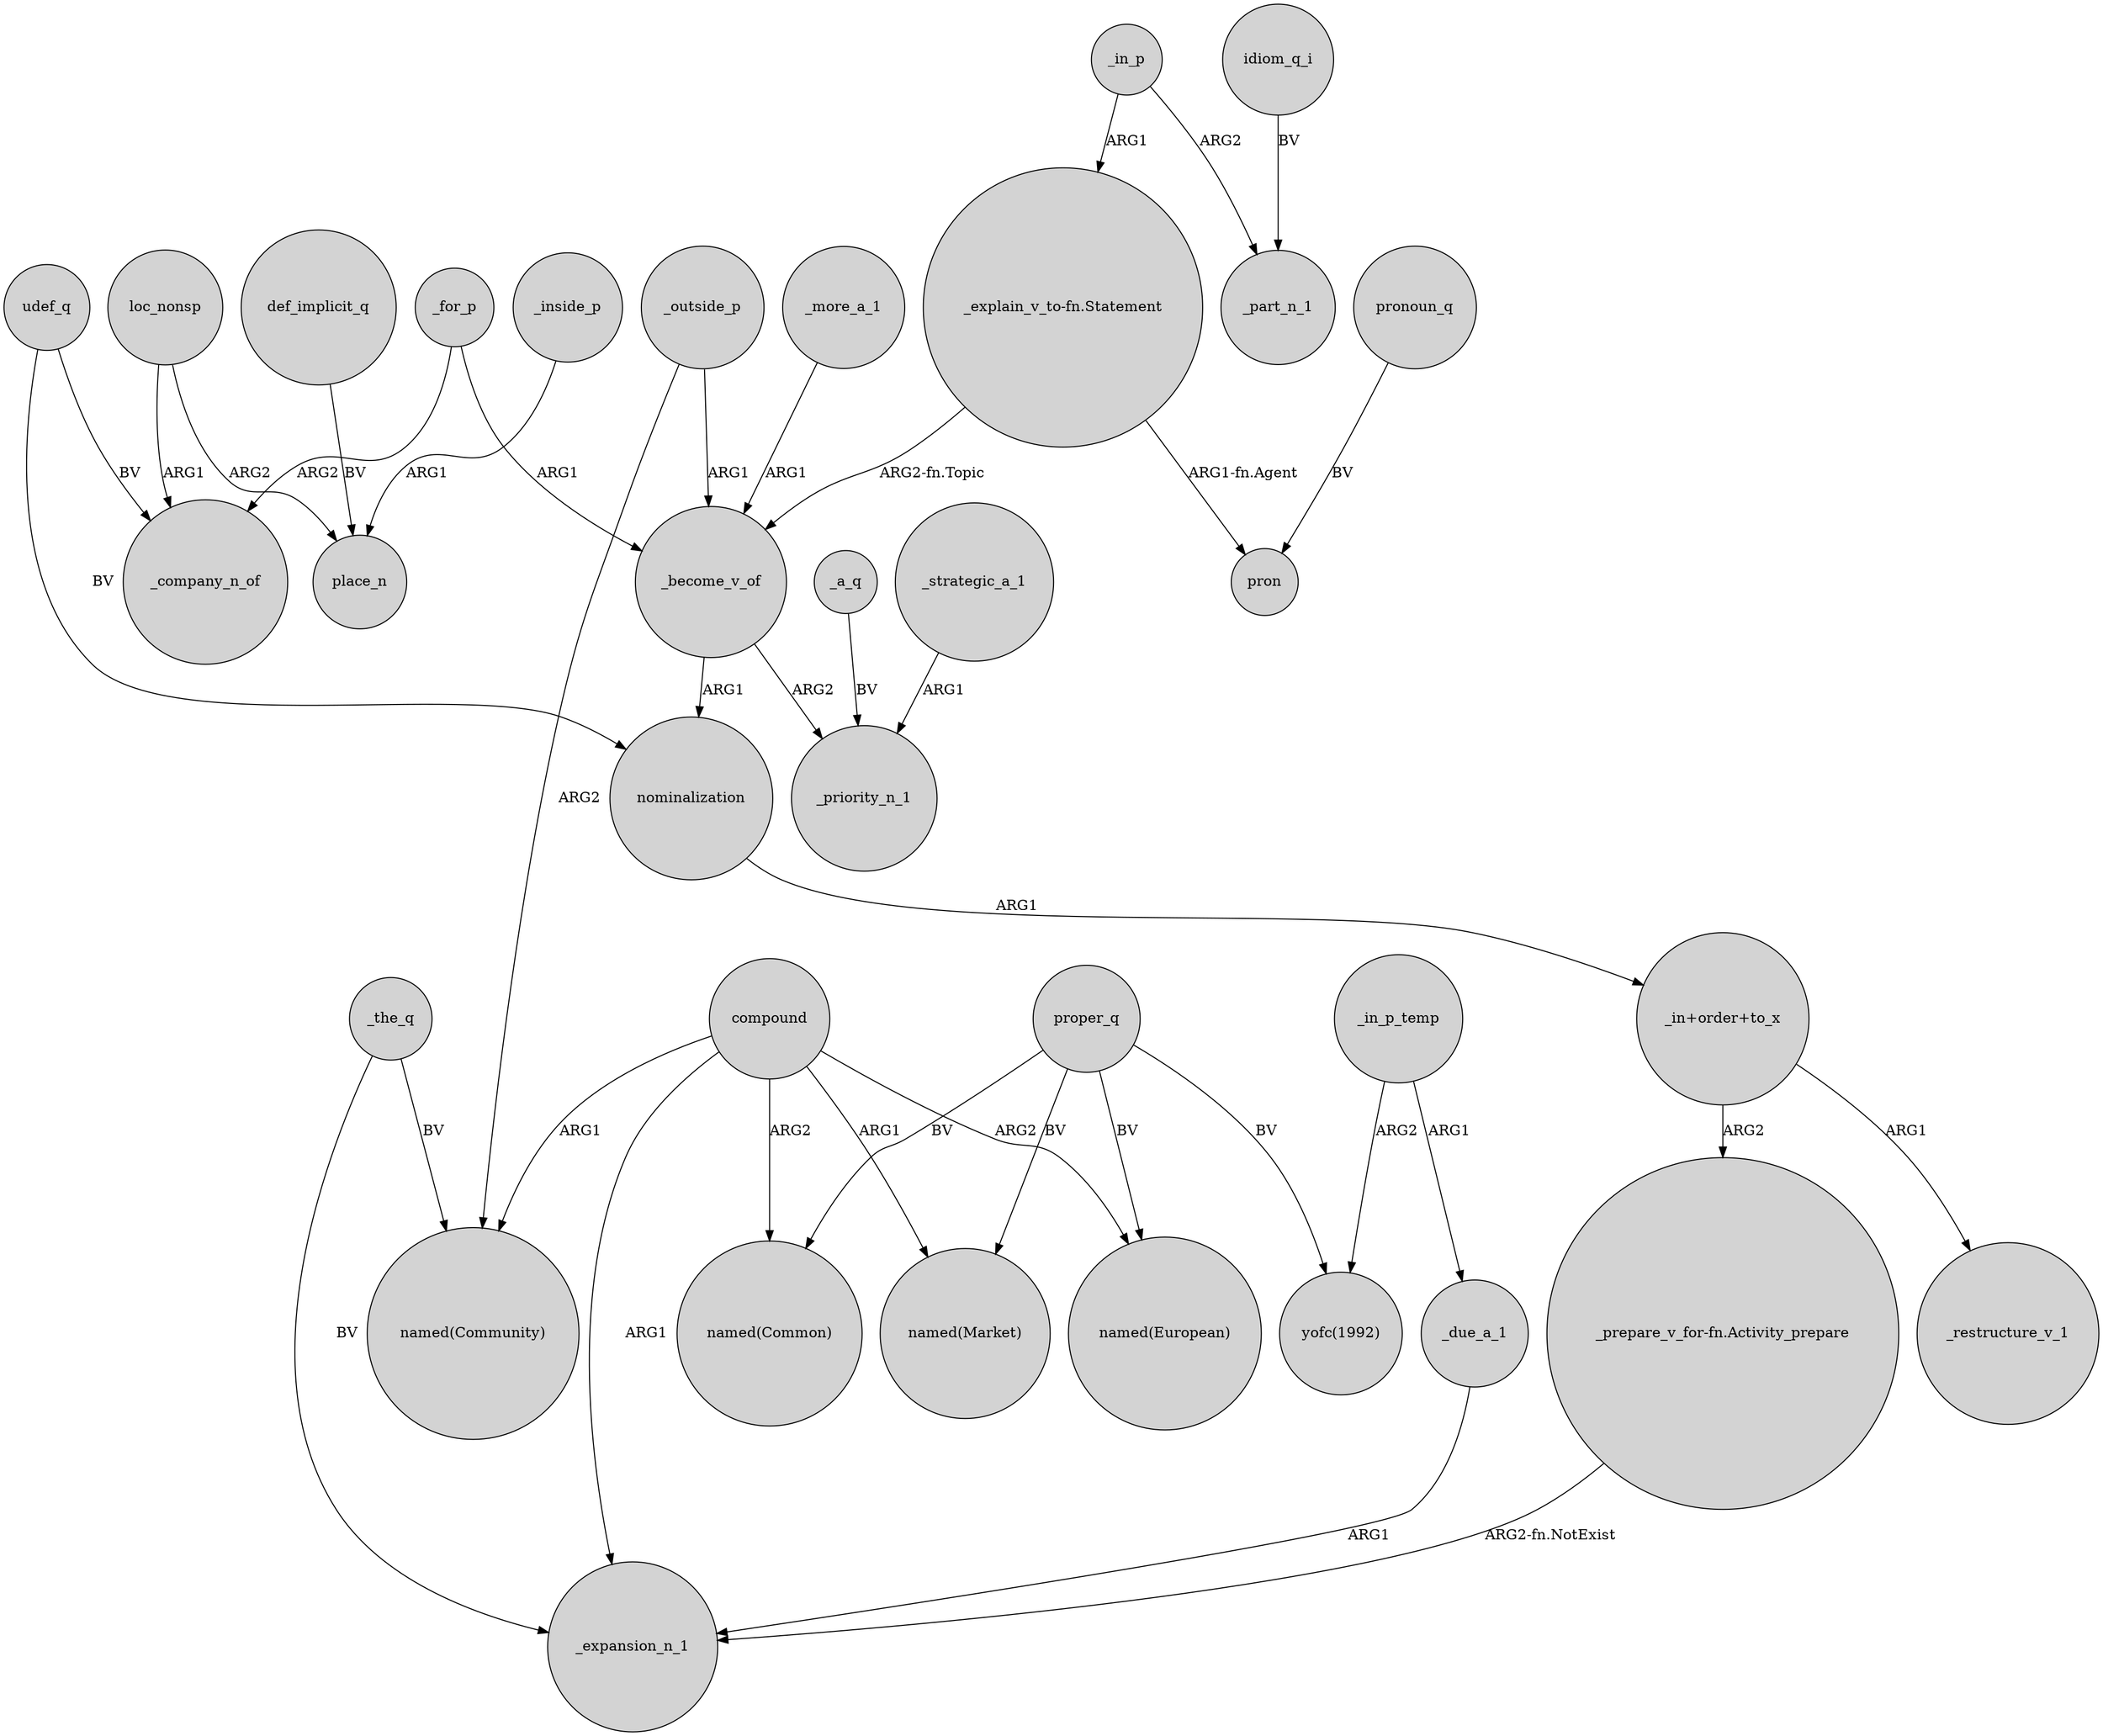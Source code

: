 digraph {
	node [shape=circle style=filled]
	"_in+order+to_x" -> "_prepare_v_for-fn.Activity_prepare" [label=ARG2]
	"_in+order+to_x" -> _restructure_v_1 [label=ARG1]
	"_explain_v_to-fn.Statement" -> pron [label="ARG1-fn.Agent"]
	_the_q -> "named(Community)" [label=BV]
	_in_p -> _part_n_1 [label=ARG2]
	idiom_q_i -> _part_n_1 [label=BV]
	"_explain_v_to-fn.Statement" -> _become_v_of [label="ARG2-fn.Topic"]
	proper_q -> "yofc(1992)" [label=BV]
	_more_a_1 -> _become_v_of [label=ARG1]
	compound -> "named(Common)" [label=ARG2]
	def_implicit_q -> place_n [label=BV]
	compound -> "named(Community)" [label=ARG1]
	_outside_p -> _become_v_of [label=ARG1]
	_in_p -> "_explain_v_to-fn.Statement" [label=ARG1]
	_in_p_temp -> "yofc(1992)" [label=ARG2]
	_become_v_of -> nominalization [label=ARG1]
	loc_nonsp -> _company_n_of [label=ARG1]
	_inside_p -> place_n [label=ARG1]
	pronoun_q -> pron [label=BV]
	nominalization -> "_in+order+to_x" [label=ARG1]
	_become_v_of -> _priority_n_1 [label=ARG2]
	_for_p -> _company_n_of [label=ARG2]
	udef_q -> nominalization [label=BV]
	compound -> _expansion_n_1 [label=ARG1]
	_for_p -> _become_v_of [label=ARG1]
	_a_q -> _priority_n_1 [label=BV]
	loc_nonsp -> place_n [label=ARG2]
	_in_p_temp -> _due_a_1 [label=ARG1]
	_outside_p -> "named(Community)" [label=ARG2]
	proper_q -> "named(Market)" [label=BV]
	compound -> "named(European)" [label=ARG2]
	udef_q -> _company_n_of [label=BV]
	"_prepare_v_for-fn.Activity_prepare" -> _expansion_n_1 [label="ARG2-fn.NotExist"]
	compound -> "named(Market)" [label=ARG1]
	_the_q -> _expansion_n_1 [label=BV]
	proper_q -> "named(Common)" [label=BV]
	_due_a_1 -> _expansion_n_1 [label=ARG1]
	proper_q -> "named(European)" [label=BV]
	_strategic_a_1 -> _priority_n_1 [label=ARG1]
}
